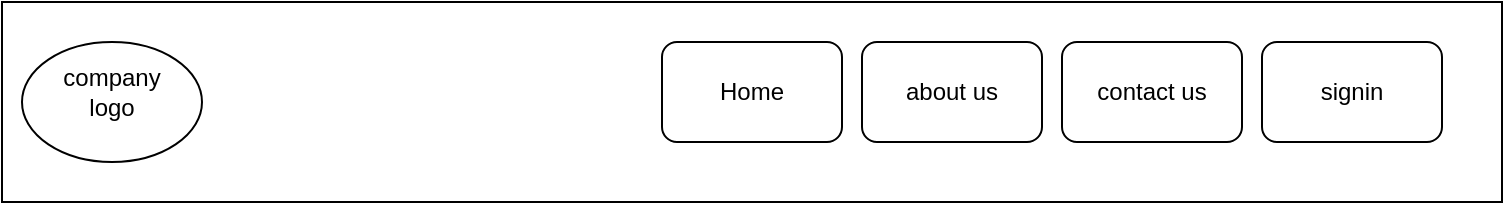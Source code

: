 <mxfile version="11.2.1" type="device" pages="1"><diagram id="3H_n6ZXXI7vRWytAycdV" name="Page-1"><mxGraphModel dx="868" dy="435" grid="1" gridSize="10" guides="1" tooltips="1" connect="1" arrows="1" fold="1" page="1" pageScale="1" pageWidth="850" pageHeight="1100" math="0" shadow="0"><root><mxCell id="0"/><mxCell id="1" parent="0"/><mxCell id="4D81gSnlIuEH5B4BL1R3-1" value="" style="rounded=0;whiteSpace=wrap;html=1;" vertex="1" parent="1"><mxGeometry x="20" y="20" width="750" height="100" as="geometry"/></mxCell><mxCell id="4D81gSnlIuEH5B4BL1R3-2" value="" style="ellipse;whiteSpace=wrap;html=1;" vertex="1" parent="1"><mxGeometry x="30" y="40" width="90" height="60" as="geometry"/></mxCell><mxCell id="4D81gSnlIuEH5B4BL1R3-3" value="company logo" style="text;html=1;strokeColor=none;fillColor=none;align=center;verticalAlign=middle;whiteSpace=wrap;rounded=0;" vertex="1" parent="1"><mxGeometry x="55" y="55" width="40" height="20" as="geometry"/></mxCell><mxCell id="4D81gSnlIuEH5B4BL1R3-5" value="" style="rounded=1;whiteSpace=wrap;html=1;" vertex="1" parent="1"><mxGeometry x="650" y="40" width="90" height="50" as="geometry"/></mxCell><mxCell id="4D81gSnlIuEH5B4BL1R3-8" value="about us" style="rounded=1;whiteSpace=wrap;html=1;" vertex="1" parent="1"><mxGeometry x="450" y="40" width="90" height="50" as="geometry"/></mxCell><mxCell id="4D81gSnlIuEH5B4BL1R3-6" value="signin" style="text;html=1;strokeColor=none;fillColor=none;align=center;verticalAlign=middle;whiteSpace=wrap;rounded=0;" vertex="1" parent="1"><mxGeometry x="675" y="55" width="40" height="20" as="geometry"/></mxCell><mxCell id="4D81gSnlIuEH5B4BL1R3-7" value="contact us" style="rounded=1;whiteSpace=wrap;html=1;" vertex="1" parent="1"><mxGeometry x="550" y="40" width="90" height="50" as="geometry"/></mxCell><mxCell id="4D81gSnlIuEH5B4BL1R3-10" value="Home" style="rounded=1;whiteSpace=wrap;html=1;" vertex="1" parent="1"><mxGeometry x="350" y="40" width="90" height="50" as="geometry"/></mxCell></root></mxGraphModel></diagram></mxfile>